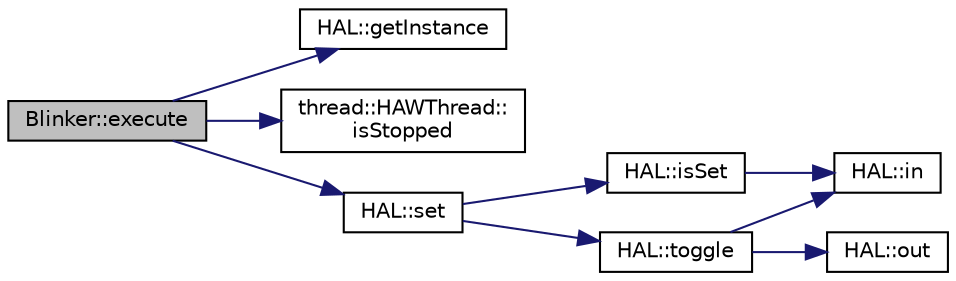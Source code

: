 digraph "Blinker::execute"
{
  edge [fontname="Helvetica",fontsize="10",labelfontname="Helvetica",labelfontsize="10"];
  node [fontname="Helvetica",fontsize="10",shape=record];
  rankdir="LR";
  Node1 [label="Blinker::execute",height=0.2,width=0.4,color="black", fillcolor="grey75", style="filled" fontcolor="black"];
  Node1 -> Node2 [color="midnightblue",fontsize="10",style="solid",fontname="Helvetica"];
  Node2 [label="HAL::getInstance",height=0.2,width=0.4,color="black", fillcolor="white", style="filled",URL="$class_h_a_l.html#a16c6da333746b6c43268051a96ed8eae"];
  Node1 -> Node3 [color="midnightblue",fontsize="10",style="solid",fontname="Helvetica"];
  Node3 [label="thread::HAWThread::\lisStopped",height=0.2,width=0.4,color="black", fillcolor="white", style="filled",URL="$classthread_1_1_h_a_w_thread.html#a46e9f127856f36917b3a8a345b7be5ee"];
  Node1 -> Node4 [color="midnightblue",fontsize="10",style="solid",fontname="Helvetica"];
  Node4 [label="HAL::set",height=0.2,width=0.4,color="black", fillcolor="white", style="filled",URL="$class_h_a_l.html#a18858af674f3a3caf6d10dfabbde265c"];
  Node4 -> Node5 [color="midnightblue",fontsize="10",style="solid",fontname="Helvetica"];
  Node5 [label="HAL::isSet",height=0.2,width=0.4,color="black", fillcolor="white", style="filled",URL="$class_h_a_l.html#a18077f070cc378fff4a13d1a799385c5"];
  Node5 -> Node6 [color="midnightblue",fontsize="10",style="solid",fontname="Helvetica"];
  Node6 [label="HAL::in",height=0.2,width=0.4,color="black", fillcolor="white", style="filled",URL="$class_h_a_l.html#ac8f92254b23b94d7b424cdcaccc9981a"];
  Node4 -> Node7 [color="midnightblue",fontsize="10",style="solid",fontname="Helvetica"];
  Node7 [label="HAL::toggle",height=0.2,width=0.4,color="black", fillcolor="white", style="filled",URL="$class_h_a_l.html#a021d96724f06e21abc60b5243411d0e8"];
  Node7 -> Node8 [color="midnightblue",fontsize="10",style="solid",fontname="Helvetica"];
  Node8 [label="HAL::out",height=0.2,width=0.4,color="black", fillcolor="white", style="filled",URL="$class_h_a_l.html#a276e92a943c7a0fa833d61c8181cc5cd"];
  Node7 -> Node6 [color="midnightblue",fontsize="10",style="solid",fontname="Helvetica"];
}

